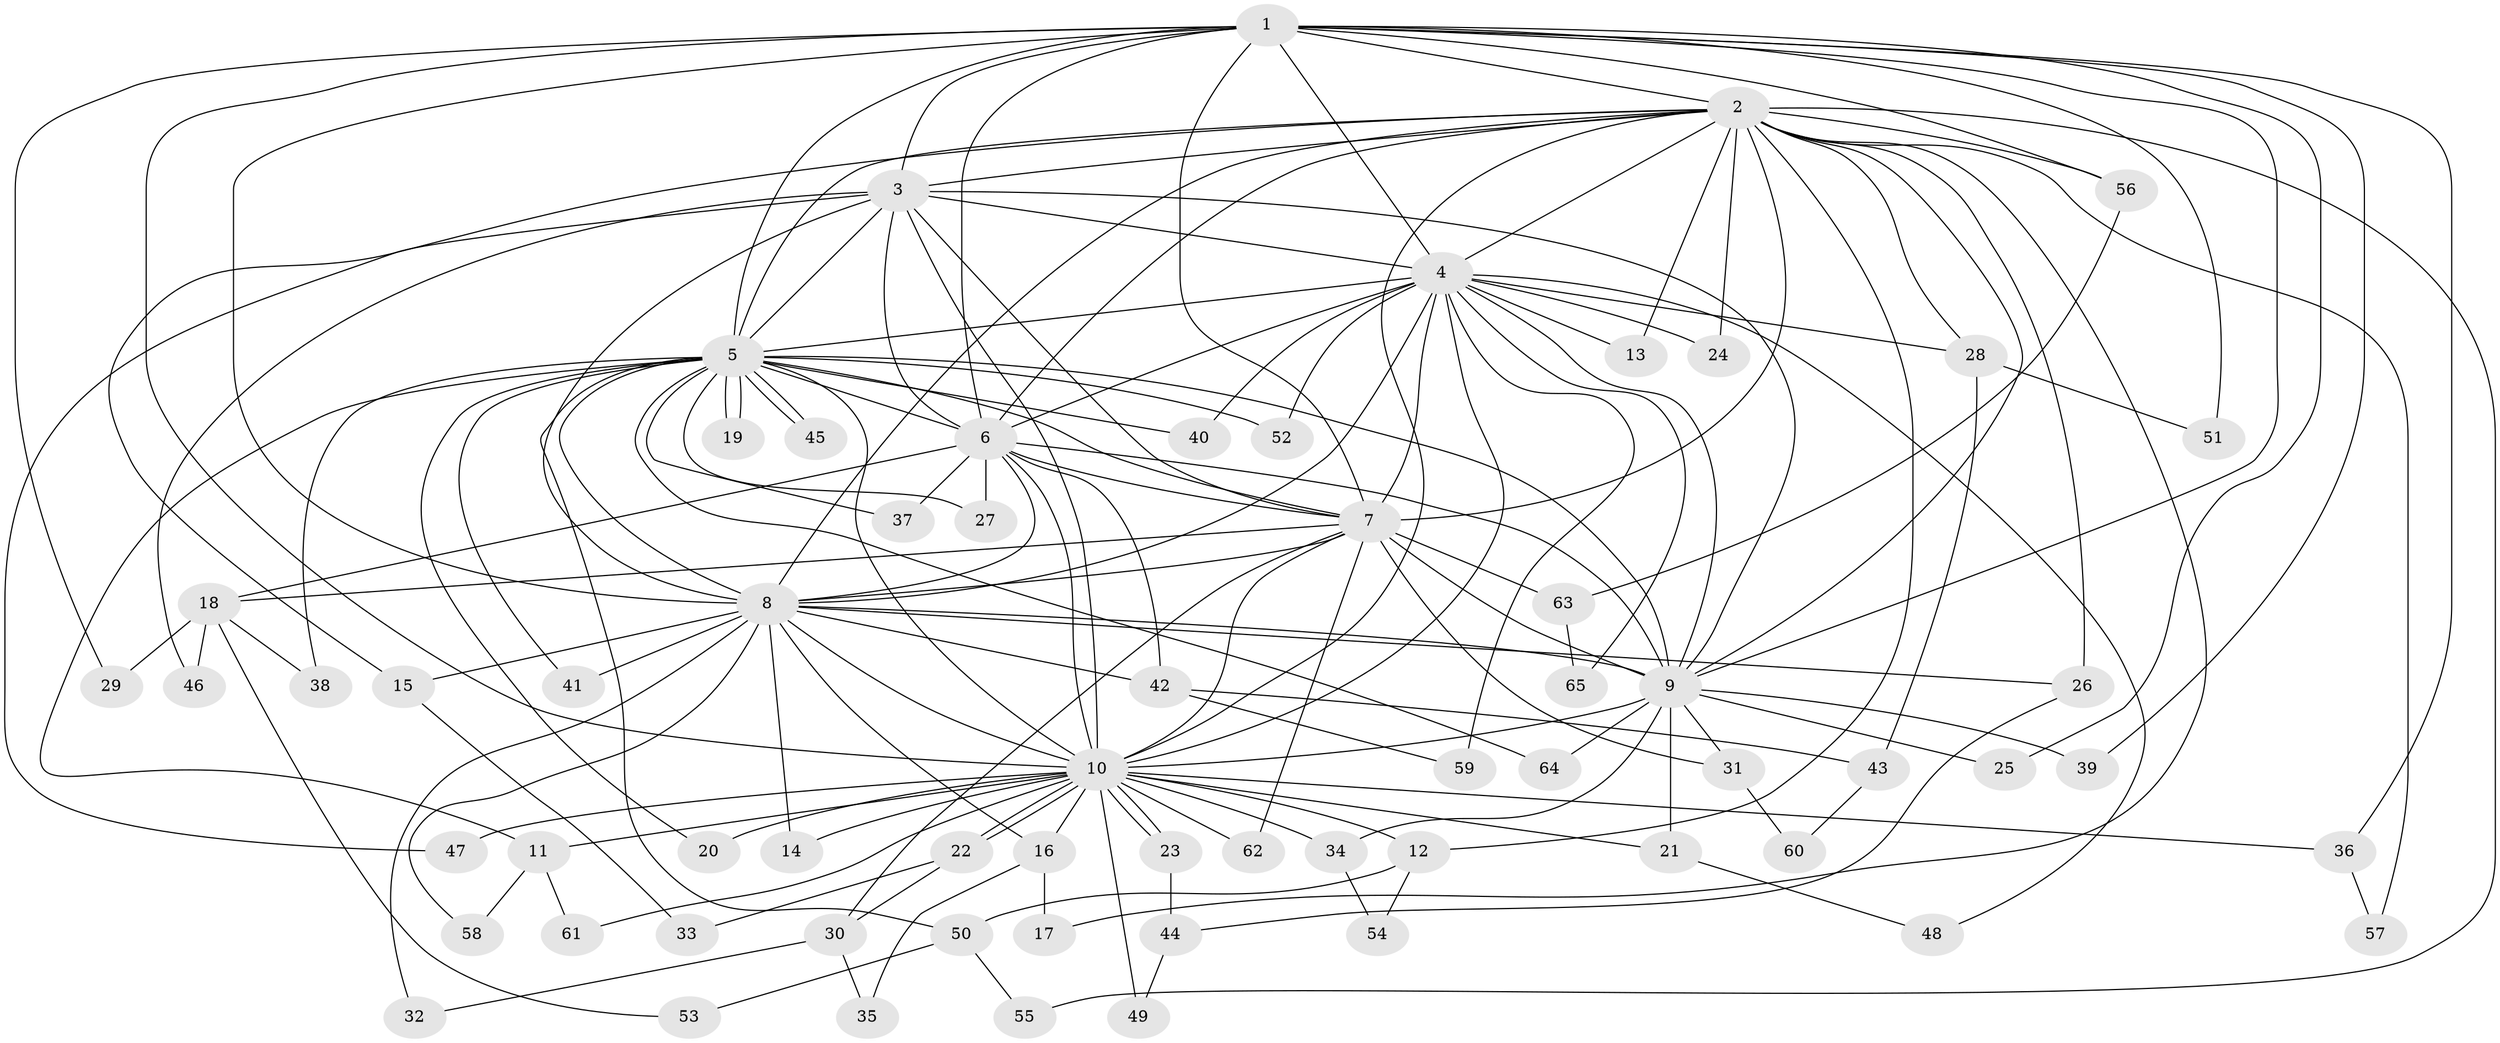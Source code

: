 // Generated by graph-tools (version 1.1) at 2025/25/03/09/25 03:25:38]
// undirected, 65 vertices, 155 edges
graph export_dot {
graph [start="1"]
  node [color=gray90,style=filled];
  1;
  2;
  3;
  4;
  5;
  6;
  7;
  8;
  9;
  10;
  11;
  12;
  13;
  14;
  15;
  16;
  17;
  18;
  19;
  20;
  21;
  22;
  23;
  24;
  25;
  26;
  27;
  28;
  29;
  30;
  31;
  32;
  33;
  34;
  35;
  36;
  37;
  38;
  39;
  40;
  41;
  42;
  43;
  44;
  45;
  46;
  47;
  48;
  49;
  50;
  51;
  52;
  53;
  54;
  55;
  56;
  57;
  58;
  59;
  60;
  61;
  62;
  63;
  64;
  65;
  1 -- 2;
  1 -- 3;
  1 -- 4;
  1 -- 5;
  1 -- 6;
  1 -- 7;
  1 -- 8;
  1 -- 9;
  1 -- 10;
  1 -- 25;
  1 -- 29;
  1 -- 36;
  1 -- 39;
  1 -- 51;
  1 -- 56;
  2 -- 3;
  2 -- 4;
  2 -- 5;
  2 -- 6;
  2 -- 7;
  2 -- 8;
  2 -- 9;
  2 -- 10;
  2 -- 12;
  2 -- 13;
  2 -- 15;
  2 -- 17;
  2 -- 24;
  2 -- 26;
  2 -- 28;
  2 -- 55;
  2 -- 56;
  2 -- 57;
  3 -- 4;
  3 -- 5;
  3 -- 6;
  3 -- 7;
  3 -- 8;
  3 -- 9;
  3 -- 10;
  3 -- 46;
  3 -- 47;
  4 -- 5;
  4 -- 6;
  4 -- 7;
  4 -- 8;
  4 -- 9;
  4 -- 10;
  4 -- 13;
  4 -- 24;
  4 -- 28;
  4 -- 40;
  4 -- 48;
  4 -- 52;
  4 -- 59;
  4 -- 65;
  5 -- 6;
  5 -- 7;
  5 -- 8;
  5 -- 9;
  5 -- 10;
  5 -- 11;
  5 -- 19;
  5 -- 19;
  5 -- 20;
  5 -- 27;
  5 -- 37;
  5 -- 38;
  5 -- 40;
  5 -- 41;
  5 -- 45;
  5 -- 45;
  5 -- 50;
  5 -- 52;
  5 -- 64;
  6 -- 7;
  6 -- 8;
  6 -- 9;
  6 -- 10;
  6 -- 18;
  6 -- 27;
  6 -- 37;
  6 -- 42;
  7 -- 8;
  7 -- 9;
  7 -- 10;
  7 -- 18;
  7 -- 30;
  7 -- 31;
  7 -- 62;
  7 -- 63;
  8 -- 9;
  8 -- 10;
  8 -- 14;
  8 -- 15;
  8 -- 16;
  8 -- 26;
  8 -- 32;
  8 -- 41;
  8 -- 42;
  8 -- 58;
  9 -- 10;
  9 -- 21;
  9 -- 25;
  9 -- 31;
  9 -- 34;
  9 -- 39;
  9 -- 64;
  10 -- 11;
  10 -- 12;
  10 -- 14;
  10 -- 16;
  10 -- 20;
  10 -- 21;
  10 -- 22;
  10 -- 22;
  10 -- 23;
  10 -- 23;
  10 -- 34;
  10 -- 36;
  10 -- 47;
  10 -- 49;
  10 -- 61;
  10 -- 62;
  11 -- 58;
  11 -- 61;
  12 -- 50;
  12 -- 54;
  15 -- 33;
  16 -- 17;
  16 -- 35;
  18 -- 29;
  18 -- 38;
  18 -- 46;
  18 -- 53;
  21 -- 48;
  22 -- 30;
  22 -- 33;
  23 -- 44;
  26 -- 44;
  28 -- 43;
  28 -- 51;
  30 -- 32;
  30 -- 35;
  31 -- 60;
  34 -- 54;
  36 -- 57;
  42 -- 43;
  42 -- 59;
  43 -- 60;
  44 -- 49;
  50 -- 53;
  50 -- 55;
  56 -- 63;
  63 -- 65;
}
